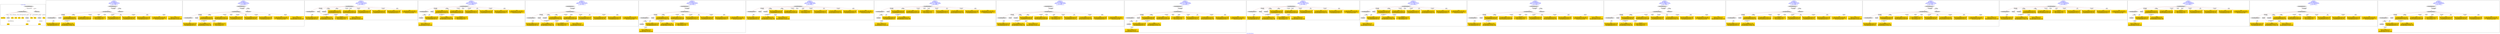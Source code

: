 digraph n0 {
fontcolor="blue"
remincross="true"
label="s10-s-18-artworks.json"
subgraph cluster_0 {
label="1-correct model"
n2[style="filled",color="white",fillcolor="lightgray",label="CulturalHeritageObject1"];
n3[shape="plaintext",style="filled",fillcolor="gold",label="dateCreated"];
n4[style="filled",color="white",fillcolor="lightgray",label="Person1"];
n5[shape="plaintext",style="filled",fillcolor="gold",label="values"];
n6[shape="plaintext",style="filled",fillcolor="gold",label="values"];
n7[shape="plaintext",style="filled",fillcolor="gold",label="values"];
n8[shape="plaintext",style="filled",fillcolor="gold",label="values"];
n9[style="filled",color="white",fillcolor="lightgray",label="Concept1"];
n10[shape="plaintext",style="filled",fillcolor="gold",label="values"];
n11[shape="plaintext",style="filled",fillcolor="gold",label="values"];
n12[style="filled",color="white",fillcolor="lightgray",label="Concept2"];
n13[shape="plaintext",style="filled",fillcolor="gold",label="values"];
n14[style="filled",color="white",fillcolor="lightgray",label="EuropeanaAggregation1"];
n15[style="filled",color="white",fillcolor="lightgray",label="WebResource1"];
n16[shape="plaintext",style="filled",fillcolor="gold",label="values"];
n17[shape="plaintext",style="filled",fillcolor="gold",label="values"];
n18[shape="plaintext",style="filled",fillcolor="gold",label="values"];
}
subgraph cluster_1 {
label="candidate 0\nlink coherence:1.0\nnode coherence:1.0\nconfidence:0.43595626022058775\nmapping score:0.578652086740196\ncost:13.99962\n-precision:0.71-recall:0.62"
n20[style="filled",color="white",fillcolor="lightgray",label="CulturalHeritageObject1"];
n21[style="filled",color="white",fillcolor="lightgray",label="CulturalHeritageObject2"];
n22[style="filled",color="white",fillcolor="lightgray",label="Person1"];
n23[style="filled",color="white",fillcolor="lightgray",label="EuropeanaAggregation1"];
n24[style="filled",color="white",fillcolor="lightgray",label="WebResource1"];
n25[shape="plaintext",style="filled",fillcolor="gold",label="values\n[CulturalHeritageObject,title,0.304]\n[CulturalHeritageObject,description,0.26]\n[Person,biographicalInformation,0.252]\n[CulturalHeritageObject,provenance,0.183]"];
n26[shape="plaintext",style="filled",fillcolor="gold",label="values\n[Person,nameOfThePerson,0.559]\n[Person,biographicalInformation,0.373]\n[CulturalHeritageObject,description,0.035]\n[CulturalHeritageObject,provenance,0.033]"];
n27[shape="plaintext",style="filled",fillcolor="gold",label="values\n[CulturalHeritageObject,medium,0.77]\n[CulturalHeritageObject,description,0.091]\n[CulturalHeritageObject,provenance,0.085]\n[Person,biographicalInformation,0.054]"];
n28[shape="plaintext",style="filled",fillcolor="gold",label="dateCreated\n[CulturalHeritageObject,created,0.358]\n[Person,dateOfDeath,0.354]\n[CulturalHeritageObject,provenance,0.157]\n[Person,dateOfBirth,0.131]"];
n29[shape="plaintext",style="filled",fillcolor="gold",label="values\n[CulturalHeritageObject,description,0.353]\n[CulturalHeritageObject,medium,0.27]\n[Person,biographicalInformation,0.232]\n[CulturalHeritageObject,title,0.144]"];
n30[shape="plaintext",style="filled",fillcolor="gold",label="values\n[CulturalHeritageObject,description,0.402]\n[Person,biographicalInformation,0.272]\n[CulturalHeritageObject,title,0.227]\n[CulturalHeritageObject,provenance,0.099]"];
n31[shape="plaintext",style="filled",fillcolor="gold",label="values\n[CulturalHeritageObject,description,0.334]\n[Person,biographicalInformation,0.328]\n[CulturalHeritageObject,title,0.258]\n[CulturalHeritageObject,provenance,0.081]"];
n32[shape="plaintext",style="filled",fillcolor="gold",label="values\n[WebResource,classLink,0.547]\n[Document,classLink,0.423]\n[CulturalHeritageObject,provenance,0.016]\n[CulturalHeritageObject,description,0.014]"];
n33[shape="plaintext",style="filled",fillcolor="gold",label="values\n[CulturalHeritageObject,provenance,0.544]\n[Person,biographicalInformation,0.219]\n[CulturalHeritageObject,description,0.126]\n[CulturalHeritageObject,title,0.11]"];
n34[shape="plaintext",style="filled",fillcolor="gold",label="values\n[CulturalHeritageObject,extent,0.594]\n[CulturalHeritageObject,accessionNumber,0.161]\n[CulturalHeritageObject,provenance,0.15]\n[Document,classLink,0.096]"];
}
subgraph cluster_2 {
label="candidate 1\nlink coherence:1.0\nnode coherence:1.0\nconfidence:0.4355284576246537\nmapping score:0.5785094858748846\ncost:13.99962\n-precision:0.64-recall:0.56"
n36[style="filled",color="white",fillcolor="lightgray",label="CulturalHeritageObject1"];
n37[style="filled",color="white",fillcolor="lightgray",label="CulturalHeritageObject2"];
n38[style="filled",color="white",fillcolor="lightgray",label="Person1"];
n39[style="filled",color="white",fillcolor="lightgray",label="EuropeanaAggregation1"];
n40[style="filled",color="white",fillcolor="lightgray",label="WebResource1"];
n41[shape="plaintext",style="filled",fillcolor="gold",label="values\n[CulturalHeritageObject,title,0.304]\n[CulturalHeritageObject,description,0.26]\n[Person,biographicalInformation,0.252]\n[CulturalHeritageObject,provenance,0.183]"];
n42[shape="plaintext",style="filled",fillcolor="gold",label="values\n[Person,nameOfThePerson,0.559]\n[Person,biographicalInformation,0.373]\n[CulturalHeritageObject,description,0.035]\n[CulturalHeritageObject,provenance,0.033]"];
n43[shape="plaintext",style="filled",fillcolor="gold",label="values\n[CulturalHeritageObject,medium,0.77]\n[CulturalHeritageObject,description,0.091]\n[CulturalHeritageObject,provenance,0.085]\n[Person,biographicalInformation,0.054]"];
n44[shape="plaintext",style="filled",fillcolor="gold",label="values\n[CulturalHeritageObject,description,0.353]\n[CulturalHeritageObject,medium,0.27]\n[Person,biographicalInformation,0.232]\n[CulturalHeritageObject,title,0.144]"];
n45[shape="plaintext",style="filled",fillcolor="gold",label="dateCreated\n[CulturalHeritageObject,created,0.358]\n[Person,dateOfDeath,0.354]\n[CulturalHeritageObject,provenance,0.157]\n[Person,dateOfBirth,0.131]"];
n46[shape="plaintext",style="filled",fillcolor="gold",label="values\n[CulturalHeritageObject,description,0.402]\n[Person,biographicalInformation,0.272]\n[CulturalHeritageObject,title,0.227]\n[CulturalHeritageObject,provenance,0.099]"];
n47[shape="plaintext",style="filled",fillcolor="gold",label="values\n[CulturalHeritageObject,description,0.334]\n[Person,biographicalInformation,0.328]\n[CulturalHeritageObject,title,0.258]\n[CulturalHeritageObject,provenance,0.081]"];
n48[shape="plaintext",style="filled",fillcolor="gold",label="values\n[WebResource,classLink,0.547]\n[Document,classLink,0.423]\n[CulturalHeritageObject,provenance,0.016]\n[CulturalHeritageObject,description,0.014]"];
n49[shape="plaintext",style="filled",fillcolor="gold",label="values\n[CulturalHeritageObject,provenance,0.544]\n[Person,biographicalInformation,0.219]\n[CulturalHeritageObject,description,0.126]\n[CulturalHeritageObject,title,0.11]"];
n50[shape="plaintext",style="filled",fillcolor="gold",label="values\n[CulturalHeritageObject,extent,0.594]\n[CulturalHeritageObject,accessionNumber,0.161]\n[CulturalHeritageObject,provenance,0.15]\n[Document,classLink,0.096]"];
}
subgraph cluster_3 {
label="candidate 10\nlink coherence:1.0\nnode coherence:1.0\nconfidence:0.42314911725343335\nmapping score:0.5743830390844779\ncost:12.99981\n-precision:0.46-recall:0.38"
n52[style="filled",color="white",fillcolor="lightgray",label="CulturalHeritageObject1"];
n53[style="filled",color="white",fillcolor="lightgray",label="CulturalHeritageObject2"];
n54[style="filled",color="white",fillcolor="lightgray",label="Person1"];
n55[style="filled",color="white",fillcolor="lightgray",label="Document1"];
n56[shape="plaintext",style="filled",fillcolor="gold",label="values\n[CulturalHeritageObject,title,0.304]\n[CulturalHeritageObject,description,0.26]\n[Person,biographicalInformation,0.252]\n[CulturalHeritageObject,provenance,0.183]"];
n57[shape="plaintext",style="filled",fillcolor="gold",label="values\n[Person,nameOfThePerson,0.559]\n[Person,biographicalInformation,0.373]\n[CulturalHeritageObject,description,0.035]\n[CulturalHeritageObject,provenance,0.033]"];
n58[shape="plaintext",style="filled",fillcolor="gold",label="values\n[CulturalHeritageObject,medium,0.77]\n[CulturalHeritageObject,description,0.091]\n[CulturalHeritageObject,provenance,0.085]\n[Person,biographicalInformation,0.054]"];
n59[shape="plaintext",style="filled",fillcolor="gold",label="values\n[WebResource,classLink,0.547]\n[Document,classLink,0.423]\n[CulturalHeritageObject,provenance,0.016]\n[CulturalHeritageObject,description,0.014]"];
n60[shape="plaintext",style="filled",fillcolor="gold",label="values\n[CulturalHeritageObject,description,0.353]\n[CulturalHeritageObject,medium,0.27]\n[Person,biographicalInformation,0.232]\n[CulturalHeritageObject,title,0.144]"];
n61[shape="plaintext",style="filled",fillcolor="gold",label="dateCreated\n[CulturalHeritageObject,created,0.358]\n[Person,dateOfDeath,0.354]\n[CulturalHeritageObject,provenance,0.157]\n[Person,dateOfBirth,0.131]"];
n62[shape="plaintext",style="filled",fillcolor="gold",label="values\n[CulturalHeritageObject,description,0.402]\n[Person,biographicalInformation,0.272]\n[CulturalHeritageObject,title,0.227]\n[CulturalHeritageObject,provenance,0.099]"];
n63[shape="plaintext",style="filled",fillcolor="gold",label="values\n[CulturalHeritageObject,description,0.334]\n[Person,biographicalInformation,0.328]\n[CulturalHeritageObject,title,0.258]\n[CulturalHeritageObject,provenance,0.081]"];
n64[shape="plaintext",style="filled",fillcolor="gold",label="values\n[CulturalHeritageObject,provenance,0.544]\n[Person,biographicalInformation,0.219]\n[CulturalHeritageObject,description,0.126]\n[CulturalHeritageObject,title,0.11]"];
n65[shape="plaintext",style="filled",fillcolor="gold",label="values\n[CulturalHeritageObject,extent,0.594]\n[CulturalHeritageObject,accessionNumber,0.161]\n[CulturalHeritageObject,provenance,0.15]\n[Document,classLink,0.096]"];
}
subgraph cluster_4 {
label="candidate 11\nlink coherence:1.0\nnode coherence:1.0\nconfidence:0.42314911725343335\nmapping score:0.5743830390844779\ncost:12.99983\n-precision:0.46-recall:0.38"
n67[style="filled",color="white",fillcolor="lightgray",label="CulturalHeritageObject1"];
n68[style="filled",color="white",fillcolor="lightgray",label="CulturalHeritageObject2"];
n69[style="filled",color="white",fillcolor="lightgray",label="Person1"];
n70[style="filled",color="white",fillcolor="lightgray",label="Document2"];
n71[shape="plaintext",style="filled",fillcolor="gold",label="values\n[CulturalHeritageObject,title,0.304]\n[CulturalHeritageObject,description,0.26]\n[Person,biographicalInformation,0.252]\n[CulturalHeritageObject,provenance,0.183]"];
n72[shape="plaintext",style="filled",fillcolor="gold",label="values\n[Person,nameOfThePerson,0.559]\n[Person,biographicalInformation,0.373]\n[CulturalHeritageObject,description,0.035]\n[CulturalHeritageObject,provenance,0.033]"];
n73[shape="plaintext",style="filled",fillcolor="gold",label="values\n[CulturalHeritageObject,medium,0.77]\n[CulturalHeritageObject,description,0.091]\n[CulturalHeritageObject,provenance,0.085]\n[Person,biographicalInformation,0.054]"];
n74[shape="plaintext",style="filled",fillcolor="gold",label="values\n[WebResource,classLink,0.547]\n[Document,classLink,0.423]\n[CulturalHeritageObject,provenance,0.016]\n[CulturalHeritageObject,description,0.014]"];
n75[shape="plaintext",style="filled",fillcolor="gold",label="values\n[CulturalHeritageObject,description,0.353]\n[CulturalHeritageObject,medium,0.27]\n[Person,biographicalInformation,0.232]\n[CulturalHeritageObject,title,0.144]"];
n76[shape="plaintext",style="filled",fillcolor="gold",label="dateCreated\n[CulturalHeritageObject,created,0.358]\n[Person,dateOfDeath,0.354]\n[CulturalHeritageObject,provenance,0.157]\n[Person,dateOfBirth,0.131]"];
n77[shape="plaintext",style="filled",fillcolor="gold",label="values\n[CulturalHeritageObject,description,0.402]\n[Person,biographicalInformation,0.272]\n[CulturalHeritageObject,title,0.227]\n[CulturalHeritageObject,provenance,0.099]"];
n78[shape="plaintext",style="filled",fillcolor="gold",label="values\n[CulturalHeritageObject,description,0.334]\n[Person,biographicalInformation,0.328]\n[CulturalHeritageObject,title,0.258]\n[CulturalHeritageObject,provenance,0.081]"];
n79[shape="plaintext",style="filled",fillcolor="gold",label="values\n[CulturalHeritageObject,provenance,0.544]\n[Person,biographicalInformation,0.219]\n[CulturalHeritageObject,description,0.126]\n[CulturalHeritageObject,title,0.11]"];
n80[shape="plaintext",style="filled",fillcolor="gold",label="values\n[CulturalHeritageObject,extent,0.594]\n[CulturalHeritageObject,accessionNumber,0.161]\n[CulturalHeritageObject,provenance,0.15]\n[Document,classLink,0.096]"];
}
subgraph cluster_5 {
label="candidate 12\nlink coherence:1.0\nnode coherence:1.0\nconfidence:0.42314911725343335\nmapping score:0.5743830390844779\ncost:13.9997\n-precision:0.5-recall:0.44"
n82[style="filled",color="white",fillcolor="lightgray",label="CulturalHeritageObject1"];
n83[style="filled",color="white",fillcolor="lightgray",label="CulturalHeritageObject2"];
n84[style="filled",color="white",fillcolor="lightgray",label="Person1"];
n85[style="filled",color="white",fillcolor="lightgray",label="Document1"];
n86[style="filled",color="white",fillcolor="lightgray",label="EuropeanaAggregation1"];
n87[shape="plaintext",style="filled",fillcolor="gold",label="values\n[CulturalHeritageObject,title,0.304]\n[CulturalHeritageObject,description,0.26]\n[Person,biographicalInformation,0.252]\n[CulturalHeritageObject,provenance,0.183]"];
n88[shape="plaintext",style="filled",fillcolor="gold",label="values\n[Person,nameOfThePerson,0.559]\n[Person,biographicalInformation,0.373]\n[CulturalHeritageObject,description,0.035]\n[CulturalHeritageObject,provenance,0.033]"];
n89[shape="plaintext",style="filled",fillcolor="gold",label="values\n[CulturalHeritageObject,medium,0.77]\n[CulturalHeritageObject,description,0.091]\n[CulturalHeritageObject,provenance,0.085]\n[Person,biographicalInformation,0.054]"];
n90[shape="plaintext",style="filled",fillcolor="gold",label="values\n[WebResource,classLink,0.547]\n[Document,classLink,0.423]\n[CulturalHeritageObject,provenance,0.016]\n[CulturalHeritageObject,description,0.014]"];
n91[shape="plaintext",style="filled",fillcolor="gold",label="values\n[CulturalHeritageObject,description,0.353]\n[CulturalHeritageObject,medium,0.27]\n[Person,biographicalInformation,0.232]\n[CulturalHeritageObject,title,0.144]"];
n92[shape="plaintext",style="filled",fillcolor="gold",label="dateCreated\n[CulturalHeritageObject,created,0.358]\n[Person,dateOfDeath,0.354]\n[CulturalHeritageObject,provenance,0.157]\n[Person,dateOfBirth,0.131]"];
n93[shape="plaintext",style="filled",fillcolor="gold",label="values\n[CulturalHeritageObject,description,0.402]\n[Person,biographicalInformation,0.272]\n[CulturalHeritageObject,title,0.227]\n[CulturalHeritageObject,provenance,0.099]"];
n94[shape="plaintext",style="filled",fillcolor="gold",label="values\n[CulturalHeritageObject,description,0.334]\n[Person,biographicalInformation,0.328]\n[CulturalHeritageObject,title,0.258]\n[CulturalHeritageObject,provenance,0.081]"];
n95[shape="plaintext",style="filled",fillcolor="gold",label="values\n[CulturalHeritageObject,provenance,0.544]\n[Person,biographicalInformation,0.219]\n[CulturalHeritageObject,description,0.126]\n[CulturalHeritageObject,title,0.11]"];
n96[shape="plaintext",style="filled",fillcolor="gold",label="values\n[CulturalHeritageObject,extent,0.594]\n[CulturalHeritageObject,accessionNumber,0.161]\n[CulturalHeritageObject,provenance,0.15]\n[Document,classLink,0.096]"];
}
subgraph cluster_6 {
label="candidate 13\nlink coherence:1.0\nnode coherence:1.0\nconfidence:0.42314911725343335\nmapping score:0.5743830390844779\ncost:13.99972\n-precision:0.5-recall:0.44"
n98[style="filled",color="white",fillcolor="lightgray",label="CulturalHeritageObject1"];
n99[style="filled",color="white",fillcolor="lightgray",label="CulturalHeritageObject2"];
n100[style="filled",color="white",fillcolor="lightgray",label="Person1"];
n101[style="filled",color="white",fillcolor="lightgray",label="Document2"];
n102[style="filled",color="white",fillcolor="lightgray",label="EuropeanaAggregation1"];
n103[shape="plaintext",style="filled",fillcolor="gold",label="values\n[CulturalHeritageObject,title,0.304]\n[CulturalHeritageObject,description,0.26]\n[Person,biographicalInformation,0.252]\n[CulturalHeritageObject,provenance,0.183]"];
n104[shape="plaintext",style="filled",fillcolor="gold",label="values\n[Person,nameOfThePerson,0.559]\n[Person,biographicalInformation,0.373]\n[CulturalHeritageObject,description,0.035]\n[CulturalHeritageObject,provenance,0.033]"];
n105[shape="plaintext",style="filled",fillcolor="gold",label="values\n[CulturalHeritageObject,medium,0.77]\n[CulturalHeritageObject,description,0.091]\n[CulturalHeritageObject,provenance,0.085]\n[Person,biographicalInformation,0.054]"];
n106[shape="plaintext",style="filled",fillcolor="gold",label="values\n[WebResource,classLink,0.547]\n[Document,classLink,0.423]\n[CulturalHeritageObject,provenance,0.016]\n[CulturalHeritageObject,description,0.014]"];
n107[shape="plaintext",style="filled",fillcolor="gold",label="values\n[CulturalHeritageObject,description,0.353]\n[CulturalHeritageObject,medium,0.27]\n[Person,biographicalInformation,0.232]\n[CulturalHeritageObject,title,0.144]"];
n108[shape="plaintext",style="filled",fillcolor="gold",label="dateCreated\n[CulturalHeritageObject,created,0.358]\n[Person,dateOfDeath,0.354]\n[CulturalHeritageObject,provenance,0.157]\n[Person,dateOfBirth,0.131]"];
n109[shape="plaintext",style="filled",fillcolor="gold",label="values\n[CulturalHeritageObject,description,0.402]\n[Person,biographicalInformation,0.272]\n[CulturalHeritageObject,title,0.227]\n[CulturalHeritageObject,provenance,0.099]"];
n110[shape="plaintext",style="filled",fillcolor="gold",label="values\n[CulturalHeritageObject,description,0.334]\n[Person,biographicalInformation,0.328]\n[CulturalHeritageObject,title,0.258]\n[CulturalHeritageObject,provenance,0.081]"];
n111[shape="plaintext",style="filled",fillcolor="gold",label="values\n[CulturalHeritageObject,provenance,0.544]\n[Person,biographicalInformation,0.219]\n[CulturalHeritageObject,description,0.126]\n[CulturalHeritageObject,title,0.11]"];
n112[shape="plaintext",style="filled",fillcolor="gold",label="values\n[CulturalHeritageObject,extent,0.594]\n[CulturalHeritageObject,accessionNumber,0.161]\n[CulturalHeritageObject,provenance,0.15]\n[Document,classLink,0.096]"];
}
subgraph cluster_7 {
label="candidate 14\nlink coherence:1.0\nnode coherence:1.0\nconfidence:0.4179946201983588\nmapping score:0.5726648733994529\ncost:12.99981\n-precision:0.62-recall:0.5"
n114[style="filled",color="white",fillcolor="lightgray",label="CulturalHeritageObject1"];
n115[style="filled",color="white",fillcolor="lightgray",label="CulturalHeritageObject2"];
n116[style="filled",color="white",fillcolor="lightgray",label="Person1"];
n117[style="filled",color="white",fillcolor="lightgray",label="Document1"];
n118[shape="plaintext",style="filled",fillcolor="gold",label="values\n[Person,nameOfThePerson,0.559]\n[Person,biographicalInformation,0.373]\n[CulturalHeritageObject,description,0.035]\n[CulturalHeritageObject,provenance,0.033]"];
n119[shape="plaintext",style="filled",fillcolor="gold",label="values\n[CulturalHeritageObject,description,0.334]\n[Person,biographicalInformation,0.328]\n[CulturalHeritageObject,title,0.258]\n[CulturalHeritageObject,provenance,0.081]"];
n120[shape="plaintext",style="filled",fillcolor="gold",label="values\n[CulturalHeritageObject,medium,0.77]\n[CulturalHeritageObject,description,0.091]\n[CulturalHeritageObject,provenance,0.085]\n[Person,biographicalInformation,0.054]"];
n121[shape="plaintext",style="filled",fillcolor="gold",label="values\n[WebResource,classLink,0.547]\n[Document,classLink,0.423]\n[CulturalHeritageObject,provenance,0.016]\n[CulturalHeritageObject,description,0.014]"];
n122[shape="plaintext",style="filled",fillcolor="gold",label="dateCreated\n[CulturalHeritageObject,created,0.358]\n[Person,dateOfDeath,0.354]\n[CulturalHeritageObject,provenance,0.157]\n[Person,dateOfBirth,0.131]"];
n123[shape="plaintext",style="filled",fillcolor="gold",label="values\n[CulturalHeritageObject,description,0.353]\n[CulturalHeritageObject,medium,0.27]\n[Person,biographicalInformation,0.232]\n[CulturalHeritageObject,title,0.144]"];
n124[shape="plaintext",style="filled",fillcolor="gold",label="values\n[CulturalHeritageObject,description,0.402]\n[Person,biographicalInformation,0.272]\n[CulturalHeritageObject,title,0.227]\n[CulturalHeritageObject,provenance,0.099]"];
n125[shape="plaintext",style="filled",fillcolor="gold",label="values\n[CulturalHeritageObject,title,0.304]\n[CulturalHeritageObject,description,0.26]\n[Person,biographicalInformation,0.252]\n[CulturalHeritageObject,provenance,0.183]"];
n126[shape="plaintext",style="filled",fillcolor="gold",label="values\n[CulturalHeritageObject,provenance,0.544]\n[Person,biographicalInformation,0.219]\n[CulturalHeritageObject,description,0.126]\n[CulturalHeritageObject,title,0.11]"];
n127[shape="plaintext",style="filled",fillcolor="gold",label="values\n[CulturalHeritageObject,extent,0.594]\n[CulturalHeritageObject,accessionNumber,0.161]\n[CulturalHeritageObject,provenance,0.15]\n[Document,classLink,0.096]"];
}
subgraph cluster_8 {
label="candidate 15\nlink coherence:1.0\nnode coherence:1.0\nconfidence:0.4179946201983588\nmapping score:0.5726648733994529\ncost:12.99983\n-precision:0.62-recall:0.5"
n129[style="filled",color="white",fillcolor="lightgray",label="CulturalHeritageObject1"];
n130[style="filled",color="white",fillcolor="lightgray",label="CulturalHeritageObject2"];
n131[style="filled",color="white",fillcolor="lightgray",label="Person1"];
n132[style="filled",color="white",fillcolor="lightgray",label="Document2"];
n133[shape="plaintext",style="filled",fillcolor="gold",label="values\n[Person,nameOfThePerson,0.559]\n[Person,biographicalInformation,0.373]\n[CulturalHeritageObject,description,0.035]\n[CulturalHeritageObject,provenance,0.033]"];
n134[shape="plaintext",style="filled",fillcolor="gold",label="values\n[CulturalHeritageObject,description,0.334]\n[Person,biographicalInformation,0.328]\n[CulturalHeritageObject,title,0.258]\n[CulturalHeritageObject,provenance,0.081]"];
n135[shape="plaintext",style="filled",fillcolor="gold",label="values\n[CulturalHeritageObject,medium,0.77]\n[CulturalHeritageObject,description,0.091]\n[CulturalHeritageObject,provenance,0.085]\n[Person,biographicalInformation,0.054]"];
n136[shape="plaintext",style="filled",fillcolor="gold",label="values\n[WebResource,classLink,0.547]\n[Document,classLink,0.423]\n[CulturalHeritageObject,provenance,0.016]\n[CulturalHeritageObject,description,0.014]"];
n137[shape="plaintext",style="filled",fillcolor="gold",label="dateCreated\n[CulturalHeritageObject,created,0.358]\n[Person,dateOfDeath,0.354]\n[CulturalHeritageObject,provenance,0.157]\n[Person,dateOfBirth,0.131]"];
n138[shape="plaintext",style="filled",fillcolor="gold",label="values\n[CulturalHeritageObject,description,0.353]\n[CulturalHeritageObject,medium,0.27]\n[Person,biographicalInformation,0.232]\n[CulturalHeritageObject,title,0.144]"];
n139[shape="plaintext",style="filled",fillcolor="gold",label="values\n[CulturalHeritageObject,description,0.402]\n[Person,biographicalInformation,0.272]\n[CulturalHeritageObject,title,0.227]\n[CulturalHeritageObject,provenance,0.099]"];
n140[shape="plaintext",style="filled",fillcolor="gold",label="values\n[CulturalHeritageObject,title,0.304]\n[CulturalHeritageObject,description,0.26]\n[Person,biographicalInformation,0.252]\n[CulturalHeritageObject,provenance,0.183]"];
n141[shape="plaintext",style="filled",fillcolor="gold",label="values\n[CulturalHeritageObject,provenance,0.544]\n[Person,biographicalInformation,0.219]\n[CulturalHeritageObject,description,0.126]\n[CulturalHeritageObject,title,0.11]"];
n142[shape="plaintext",style="filled",fillcolor="gold",label="values\n[CulturalHeritageObject,extent,0.594]\n[CulturalHeritageObject,accessionNumber,0.161]\n[CulturalHeritageObject,provenance,0.15]\n[Document,classLink,0.096]"];
}
subgraph cluster_9 {
label="candidate 16\nlink coherence:1.0\nnode coherence:1.0\nconfidence:0.4179946201983588\nmapping score:0.5726648733994529\ncost:13.9997\n-precision:0.64-recall:0.56"
n144[style="filled",color="white",fillcolor="lightgray",label="CulturalHeritageObject1"];
n145[style="filled",color="white",fillcolor="lightgray",label="CulturalHeritageObject2"];
n146[style="filled",color="white",fillcolor="lightgray",label="Person1"];
n147[style="filled",color="white",fillcolor="lightgray",label="Document1"];
n148[style="filled",color="white",fillcolor="lightgray",label="EuropeanaAggregation1"];
n149[shape="plaintext",style="filled",fillcolor="gold",label="values\n[Person,nameOfThePerson,0.559]\n[Person,biographicalInformation,0.373]\n[CulturalHeritageObject,description,0.035]\n[CulturalHeritageObject,provenance,0.033]"];
n150[shape="plaintext",style="filled",fillcolor="gold",label="values\n[CulturalHeritageObject,description,0.334]\n[Person,biographicalInformation,0.328]\n[CulturalHeritageObject,title,0.258]\n[CulturalHeritageObject,provenance,0.081]"];
n151[shape="plaintext",style="filled",fillcolor="gold",label="values\n[CulturalHeritageObject,medium,0.77]\n[CulturalHeritageObject,description,0.091]\n[CulturalHeritageObject,provenance,0.085]\n[Person,biographicalInformation,0.054]"];
n152[shape="plaintext",style="filled",fillcolor="gold",label="values\n[WebResource,classLink,0.547]\n[Document,classLink,0.423]\n[CulturalHeritageObject,provenance,0.016]\n[CulturalHeritageObject,description,0.014]"];
n153[shape="plaintext",style="filled",fillcolor="gold",label="dateCreated\n[CulturalHeritageObject,created,0.358]\n[Person,dateOfDeath,0.354]\n[CulturalHeritageObject,provenance,0.157]\n[Person,dateOfBirth,0.131]"];
n154[shape="plaintext",style="filled",fillcolor="gold",label="values\n[CulturalHeritageObject,description,0.353]\n[CulturalHeritageObject,medium,0.27]\n[Person,biographicalInformation,0.232]\n[CulturalHeritageObject,title,0.144]"];
n155[shape="plaintext",style="filled",fillcolor="gold",label="values\n[CulturalHeritageObject,description,0.402]\n[Person,biographicalInformation,0.272]\n[CulturalHeritageObject,title,0.227]\n[CulturalHeritageObject,provenance,0.099]"];
n156[shape="plaintext",style="filled",fillcolor="gold",label="values\n[CulturalHeritageObject,title,0.304]\n[CulturalHeritageObject,description,0.26]\n[Person,biographicalInformation,0.252]\n[CulturalHeritageObject,provenance,0.183]"];
n157[shape="plaintext",style="filled",fillcolor="gold",label="values\n[CulturalHeritageObject,provenance,0.544]\n[Person,biographicalInformation,0.219]\n[CulturalHeritageObject,description,0.126]\n[CulturalHeritageObject,title,0.11]"];
n158[shape="plaintext",style="filled",fillcolor="gold",label="values\n[CulturalHeritageObject,extent,0.594]\n[CulturalHeritageObject,accessionNumber,0.161]\n[CulturalHeritageObject,provenance,0.15]\n[Document,classLink,0.096]"];
}
subgraph cluster_10 {
label="candidate 17\nlink coherence:1.0\nnode coherence:1.0\nconfidence:0.4179946201983588\nmapping score:0.5726648733994529\ncost:13.99972\n-precision:0.64-recall:0.56"
n160[style="filled",color="white",fillcolor="lightgray",label="CulturalHeritageObject1"];
n161[style="filled",color="white",fillcolor="lightgray",label="CulturalHeritageObject2"];
n162[style="filled",color="white",fillcolor="lightgray",label="Person1"];
n163[style="filled",color="white",fillcolor="lightgray",label="Document2"];
n164[style="filled",color="white",fillcolor="lightgray",label="EuropeanaAggregation1"];
n165[shape="plaintext",style="filled",fillcolor="gold",label="values\n[Person,nameOfThePerson,0.559]\n[Person,biographicalInformation,0.373]\n[CulturalHeritageObject,description,0.035]\n[CulturalHeritageObject,provenance,0.033]"];
n166[shape="plaintext",style="filled",fillcolor="gold",label="values\n[CulturalHeritageObject,description,0.334]\n[Person,biographicalInformation,0.328]\n[CulturalHeritageObject,title,0.258]\n[CulturalHeritageObject,provenance,0.081]"];
n167[shape="plaintext",style="filled",fillcolor="gold",label="values\n[CulturalHeritageObject,medium,0.77]\n[CulturalHeritageObject,description,0.091]\n[CulturalHeritageObject,provenance,0.085]\n[Person,biographicalInformation,0.054]"];
n168[shape="plaintext",style="filled",fillcolor="gold",label="values\n[WebResource,classLink,0.547]\n[Document,classLink,0.423]\n[CulturalHeritageObject,provenance,0.016]\n[CulturalHeritageObject,description,0.014]"];
n169[shape="plaintext",style="filled",fillcolor="gold",label="dateCreated\n[CulturalHeritageObject,created,0.358]\n[Person,dateOfDeath,0.354]\n[CulturalHeritageObject,provenance,0.157]\n[Person,dateOfBirth,0.131]"];
n170[shape="plaintext",style="filled",fillcolor="gold",label="values\n[CulturalHeritageObject,description,0.353]\n[CulturalHeritageObject,medium,0.27]\n[Person,biographicalInformation,0.232]\n[CulturalHeritageObject,title,0.144]"];
n171[shape="plaintext",style="filled",fillcolor="gold",label="values\n[CulturalHeritageObject,description,0.402]\n[Person,biographicalInformation,0.272]\n[CulturalHeritageObject,title,0.227]\n[CulturalHeritageObject,provenance,0.099]"];
n172[shape="plaintext",style="filled",fillcolor="gold",label="values\n[CulturalHeritageObject,title,0.304]\n[CulturalHeritageObject,description,0.26]\n[Person,biographicalInformation,0.252]\n[CulturalHeritageObject,provenance,0.183]"];
n173[shape="plaintext",style="filled",fillcolor="gold",label="values\n[CulturalHeritageObject,provenance,0.544]\n[Person,biographicalInformation,0.219]\n[CulturalHeritageObject,description,0.126]\n[CulturalHeritageObject,title,0.11]"];
n174[shape="plaintext",style="filled",fillcolor="gold",label="values\n[CulturalHeritageObject,extent,0.594]\n[CulturalHeritageObject,accessionNumber,0.161]\n[CulturalHeritageObject,provenance,0.15]\n[Document,classLink,0.096]"];
}
subgraph cluster_11 {
label="candidate 18\nlink coherence:1.0\nnode coherence:1.0\nconfidence:0.41756681760242476\nmapping score:0.5725222725341416\ncost:12.99981\n-precision:0.54-recall:0.44"
n176[style="filled",color="white",fillcolor="lightgray",label="CulturalHeritageObject1"];
n177[style="filled",color="white",fillcolor="lightgray",label="CulturalHeritageObject2"];
n178[style="filled",color="white",fillcolor="lightgray",label="Person1"];
n179[style="filled",color="white",fillcolor="lightgray",label="Document1"];
n180[shape="plaintext",style="filled",fillcolor="gold",label="values\n[Person,nameOfThePerson,0.559]\n[Person,biographicalInformation,0.373]\n[CulturalHeritageObject,description,0.035]\n[CulturalHeritageObject,provenance,0.033]"];
n181[shape="plaintext",style="filled",fillcolor="gold",label="values\n[CulturalHeritageObject,description,0.334]\n[Person,biographicalInformation,0.328]\n[CulturalHeritageObject,title,0.258]\n[CulturalHeritageObject,provenance,0.081]"];
n182[shape="plaintext",style="filled",fillcolor="gold",label="values\n[CulturalHeritageObject,medium,0.77]\n[CulturalHeritageObject,description,0.091]\n[CulturalHeritageObject,provenance,0.085]\n[Person,biographicalInformation,0.054]"];
n183[shape="plaintext",style="filled",fillcolor="gold",label="values\n[WebResource,classLink,0.547]\n[Document,classLink,0.423]\n[CulturalHeritageObject,provenance,0.016]\n[CulturalHeritageObject,description,0.014]"];
n184[shape="plaintext",style="filled",fillcolor="gold",label="values\n[CulturalHeritageObject,description,0.353]\n[CulturalHeritageObject,medium,0.27]\n[Person,biographicalInformation,0.232]\n[CulturalHeritageObject,title,0.144]"];
n185[shape="plaintext",style="filled",fillcolor="gold",label="dateCreated\n[CulturalHeritageObject,created,0.358]\n[Person,dateOfDeath,0.354]\n[CulturalHeritageObject,provenance,0.157]\n[Person,dateOfBirth,0.131]"];
n186[shape="plaintext",style="filled",fillcolor="gold",label="values\n[CulturalHeritageObject,description,0.402]\n[Person,biographicalInformation,0.272]\n[CulturalHeritageObject,title,0.227]\n[CulturalHeritageObject,provenance,0.099]"];
n187[shape="plaintext",style="filled",fillcolor="gold",label="values\n[CulturalHeritageObject,title,0.304]\n[CulturalHeritageObject,description,0.26]\n[Person,biographicalInformation,0.252]\n[CulturalHeritageObject,provenance,0.183]"];
n188[shape="plaintext",style="filled",fillcolor="gold",label="values\n[CulturalHeritageObject,provenance,0.544]\n[Person,biographicalInformation,0.219]\n[CulturalHeritageObject,description,0.126]\n[CulturalHeritageObject,title,0.11]"];
n189[shape="plaintext",style="filled",fillcolor="gold",label="values\n[CulturalHeritageObject,extent,0.594]\n[CulturalHeritageObject,accessionNumber,0.161]\n[CulturalHeritageObject,provenance,0.15]\n[Document,classLink,0.096]"];
}
subgraph cluster_12 {
label="candidate 19\nlink coherence:1.0\nnode coherence:1.0\nconfidence:0.41756681760242476\nmapping score:0.5725222725341416\ncost:12.99983\n-precision:0.54-recall:0.44"
n191[style="filled",color="white",fillcolor="lightgray",label="CulturalHeritageObject1"];
n192[style="filled",color="white",fillcolor="lightgray",label="CulturalHeritageObject2"];
n193[style="filled",color="white",fillcolor="lightgray",label="Person1"];
n194[style="filled",color="white",fillcolor="lightgray",label="Document2"];
n195[shape="plaintext",style="filled",fillcolor="gold",label="values\n[Person,nameOfThePerson,0.559]\n[Person,biographicalInformation,0.373]\n[CulturalHeritageObject,description,0.035]\n[CulturalHeritageObject,provenance,0.033]"];
n196[shape="plaintext",style="filled",fillcolor="gold",label="values\n[CulturalHeritageObject,description,0.334]\n[Person,biographicalInformation,0.328]\n[CulturalHeritageObject,title,0.258]\n[CulturalHeritageObject,provenance,0.081]"];
n197[shape="plaintext",style="filled",fillcolor="gold",label="values\n[CulturalHeritageObject,medium,0.77]\n[CulturalHeritageObject,description,0.091]\n[CulturalHeritageObject,provenance,0.085]\n[Person,biographicalInformation,0.054]"];
n198[shape="plaintext",style="filled",fillcolor="gold",label="values\n[WebResource,classLink,0.547]\n[Document,classLink,0.423]\n[CulturalHeritageObject,provenance,0.016]\n[CulturalHeritageObject,description,0.014]"];
n199[shape="plaintext",style="filled",fillcolor="gold",label="values\n[CulturalHeritageObject,description,0.353]\n[CulturalHeritageObject,medium,0.27]\n[Person,biographicalInformation,0.232]\n[CulturalHeritageObject,title,0.144]"];
n200[shape="plaintext",style="filled",fillcolor="gold",label="dateCreated\n[CulturalHeritageObject,created,0.358]\n[Person,dateOfDeath,0.354]\n[CulturalHeritageObject,provenance,0.157]\n[Person,dateOfBirth,0.131]"];
n201[shape="plaintext",style="filled",fillcolor="gold",label="values\n[CulturalHeritageObject,description,0.402]\n[Person,biographicalInformation,0.272]\n[CulturalHeritageObject,title,0.227]\n[CulturalHeritageObject,provenance,0.099]"];
n202[shape="plaintext",style="filled",fillcolor="gold",label="values\n[CulturalHeritageObject,title,0.304]\n[CulturalHeritageObject,description,0.26]\n[Person,biographicalInformation,0.252]\n[CulturalHeritageObject,provenance,0.183]"];
n203[shape="plaintext",style="filled",fillcolor="gold",label="values\n[CulturalHeritageObject,provenance,0.544]\n[Person,biographicalInformation,0.219]\n[CulturalHeritageObject,description,0.126]\n[CulturalHeritageObject,title,0.11]"];
n204[shape="plaintext",style="filled",fillcolor="gold",label="values\n[CulturalHeritageObject,extent,0.594]\n[CulturalHeritageObject,accessionNumber,0.161]\n[CulturalHeritageObject,provenance,0.15]\n[Document,classLink,0.096]"];
}
subgraph cluster_13 {
label="candidate 2\nlink coherence:1.0\nnode coherence:1.0\nconfidence:0.43037396056957916\nmapping score:0.5767913201898597\ncost:13.99962\n-precision:0.79-recall:0.69"
n206[style="filled",color="white",fillcolor="lightgray",label="CulturalHeritageObject1"];
n207[style="filled",color="white",fillcolor="lightgray",label="CulturalHeritageObject2"];
n208[style="filled",color="white",fillcolor="lightgray",label="Person1"];
n209[style="filled",color="white",fillcolor="lightgray",label="EuropeanaAggregation1"];
n210[style="filled",color="white",fillcolor="lightgray",label="WebResource1"];
n211[shape="plaintext",style="filled",fillcolor="gold",label="values\n[Person,nameOfThePerson,0.559]\n[Person,biographicalInformation,0.373]\n[CulturalHeritageObject,description,0.035]\n[CulturalHeritageObject,provenance,0.033]"];
n212[shape="plaintext",style="filled",fillcolor="gold",label="values\n[CulturalHeritageObject,description,0.334]\n[Person,biographicalInformation,0.328]\n[CulturalHeritageObject,title,0.258]\n[CulturalHeritageObject,provenance,0.081]"];
n213[shape="plaintext",style="filled",fillcolor="gold",label="values\n[CulturalHeritageObject,medium,0.77]\n[CulturalHeritageObject,description,0.091]\n[CulturalHeritageObject,provenance,0.085]\n[Person,biographicalInformation,0.054]"];
n214[shape="plaintext",style="filled",fillcolor="gold",label="dateCreated\n[CulturalHeritageObject,created,0.358]\n[Person,dateOfDeath,0.354]\n[CulturalHeritageObject,provenance,0.157]\n[Person,dateOfBirth,0.131]"];
n215[shape="plaintext",style="filled",fillcolor="gold",label="values\n[CulturalHeritageObject,description,0.353]\n[CulturalHeritageObject,medium,0.27]\n[Person,biographicalInformation,0.232]\n[CulturalHeritageObject,title,0.144]"];
n216[shape="plaintext",style="filled",fillcolor="gold",label="values\n[CulturalHeritageObject,description,0.402]\n[Person,biographicalInformation,0.272]\n[CulturalHeritageObject,title,0.227]\n[CulturalHeritageObject,provenance,0.099]"];
n217[shape="plaintext",style="filled",fillcolor="gold",label="values\n[CulturalHeritageObject,title,0.304]\n[CulturalHeritageObject,description,0.26]\n[Person,biographicalInformation,0.252]\n[CulturalHeritageObject,provenance,0.183]"];
n218[shape="plaintext",style="filled",fillcolor="gold",label="values\n[WebResource,classLink,0.547]\n[Document,classLink,0.423]\n[CulturalHeritageObject,provenance,0.016]\n[CulturalHeritageObject,description,0.014]"];
n219[shape="plaintext",style="filled",fillcolor="gold",label="values\n[CulturalHeritageObject,provenance,0.544]\n[Person,biographicalInformation,0.219]\n[CulturalHeritageObject,description,0.126]\n[CulturalHeritageObject,title,0.11]"];
n220[shape="plaintext",style="filled",fillcolor="gold",label="values\n[CulturalHeritageObject,extent,0.594]\n[CulturalHeritageObject,accessionNumber,0.161]\n[CulturalHeritageObject,provenance,0.15]\n[Document,classLink,0.096]"];
}
subgraph cluster_14 {
label="candidate 3\nlink coherence:1.0\nnode coherence:1.0\nconfidence:0.4299461579736451\nmapping score:0.5766487193245483\ncost:13.99962\n-precision:0.71-recall:0.62"
n222[style="filled",color="white",fillcolor="lightgray",label="CulturalHeritageObject1"];
n223[style="filled",color="white",fillcolor="lightgray",label="CulturalHeritageObject2"];
n224[style="filled",color="white",fillcolor="lightgray",label="Person1"];
n225[style="filled",color="white",fillcolor="lightgray",label="EuropeanaAggregation1"];
n226[style="filled",color="white",fillcolor="lightgray",label="WebResource1"];
n227[shape="plaintext",style="filled",fillcolor="gold",label="values\n[Person,nameOfThePerson,0.559]\n[Person,biographicalInformation,0.373]\n[CulturalHeritageObject,description,0.035]\n[CulturalHeritageObject,provenance,0.033]"];
n228[shape="plaintext",style="filled",fillcolor="gold",label="values\n[CulturalHeritageObject,description,0.334]\n[Person,biographicalInformation,0.328]\n[CulturalHeritageObject,title,0.258]\n[CulturalHeritageObject,provenance,0.081]"];
n229[shape="plaintext",style="filled",fillcolor="gold",label="values\n[CulturalHeritageObject,medium,0.77]\n[CulturalHeritageObject,description,0.091]\n[CulturalHeritageObject,provenance,0.085]\n[Person,biographicalInformation,0.054]"];
n230[shape="plaintext",style="filled",fillcolor="gold",label="values\n[CulturalHeritageObject,description,0.353]\n[CulturalHeritageObject,medium,0.27]\n[Person,biographicalInformation,0.232]\n[CulturalHeritageObject,title,0.144]"];
n231[shape="plaintext",style="filled",fillcolor="gold",label="dateCreated\n[CulturalHeritageObject,created,0.358]\n[Person,dateOfDeath,0.354]\n[CulturalHeritageObject,provenance,0.157]\n[Person,dateOfBirth,0.131]"];
n232[shape="plaintext",style="filled",fillcolor="gold",label="values\n[CulturalHeritageObject,description,0.402]\n[Person,biographicalInformation,0.272]\n[CulturalHeritageObject,title,0.227]\n[CulturalHeritageObject,provenance,0.099]"];
n233[shape="plaintext",style="filled",fillcolor="gold",label="values\n[CulturalHeritageObject,title,0.304]\n[CulturalHeritageObject,description,0.26]\n[Person,biographicalInformation,0.252]\n[CulturalHeritageObject,provenance,0.183]"];
n234[shape="plaintext",style="filled",fillcolor="gold",label="values\n[WebResource,classLink,0.547]\n[Document,classLink,0.423]\n[CulturalHeritageObject,provenance,0.016]\n[CulturalHeritageObject,description,0.014]"];
n235[shape="plaintext",style="filled",fillcolor="gold",label="values\n[CulturalHeritageObject,provenance,0.544]\n[Person,biographicalInformation,0.219]\n[CulturalHeritageObject,description,0.126]\n[CulturalHeritageObject,title,0.11]"];
n236[shape="plaintext",style="filled",fillcolor="gold",label="values\n[CulturalHeritageObject,extent,0.594]\n[CulturalHeritageObject,accessionNumber,0.161]\n[CulturalHeritageObject,provenance,0.15]\n[Document,classLink,0.096]"];
}
subgraph cluster_15 {
label="candidate 4\nlink coherence:1.0\nnode coherence:1.0\nconfidence:0.425986215707053\nmapping score:0.5753287385690177\ncost:13.99962\n-precision:0.64-recall:0.56"
n238[style="filled",color="white",fillcolor="lightgray",label="CulturalHeritageObject1"];
n239[style="filled",color="white",fillcolor="lightgray",label="CulturalHeritageObject2"];
n240[style="filled",color="white",fillcolor="lightgray",label="Person1"];
n241[style="filled",color="white",fillcolor="lightgray",label="EuropeanaAggregation1"];
n242[style="filled",color="white",fillcolor="lightgray",label="WebResource1"];
n243[shape="plaintext",style="filled",fillcolor="gold",label="values\n[CulturalHeritageObject,title,0.304]\n[CulturalHeritageObject,description,0.26]\n[Person,biographicalInformation,0.252]\n[CulturalHeritageObject,provenance,0.183]"];
n244[shape="plaintext",style="filled",fillcolor="gold",label="values\n[Person,nameOfThePerson,0.559]\n[Person,biographicalInformation,0.373]\n[CulturalHeritageObject,description,0.035]\n[CulturalHeritageObject,provenance,0.033]"];
n245[shape="plaintext",style="filled",fillcolor="gold",label="values\n[CulturalHeritageObject,medium,0.77]\n[CulturalHeritageObject,description,0.091]\n[CulturalHeritageObject,provenance,0.085]\n[Person,biographicalInformation,0.054]"];
n246[shape="plaintext",style="filled",fillcolor="gold",label="dateCreated\n[CulturalHeritageObject,created,0.358]\n[Person,dateOfDeath,0.354]\n[CulturalHeritageObject,provenance,0.157]\n[Person,dateOfBirth,0.131]"];
n247[shape="plaintext",style="filled",fillcolor="gold",label="values\n[CulturalHeritageObject,description,0.353]\n[CulturalHeritageObject,medium,0.27]\n[Person,biographicalInformation,0.232]\n[CulturalHeritageObject,title,0.144]"];
n248[shape="plaintext",style="filled",fillcolor="gold",label="values\n[CulturalHeritageObject,description,0.334]\n[Person,biographicalInformation,0.328]\n[CulturalHeritageObject,title,0.258]\n[CulturalHeritageObject,provenance,0.081]"];
n249[shape="plaintext",style="filled",fillcolor="gold",label="values\n[CulturalHeritageObject,description,0.402]\n[Person,biographicalInformation,0.272]\n[CulturalHeritageObject,title,0.227]\n[CulturalHeritageObject,provenance,0.099]"];
n250[shape="plaintext",style="filled",fillcolor="gold",label="values\n[WebResource,classLink,0.547]\n[Document,classLink,0.423]\n[CulturalHeritageObject,provenance,0.016]\n[CulturalHeritageObject,description,0.014]"];
n251[shape="plaintext",style="filled",fillcolor="gold",label="values\n[CulturalHeritageObject,provenance,0.544]\n[Person,biographicalInformation,0.219]\n[CulturalHeritageObject,description,0.126]\n[CulturalHeritageObject,title,0.11]"];
n252[shape="plaintext",style="filled",fillcolor="gold",label="values\n[CulturalHeritageObject,extent,0.594]\n[CulturalHeritageObject,accessionNumber,0.161]\n[CulturalHeritageObject,provenance,0.15]\n[Document,classLink,0.096]"];
}
subgraph cluster_16 {
label="candidate 5\nlink coherence:1.0\nnode coherence:1.0\nconfidence:0.42534821640094\nmapping score:0.5751160721336467\ncost:13.99962\n-precision:0.71-recall:0.62"
n254[style="filled",color="white",fillcolor="lightgray",label="CulturalHeritageObject1"];
n255[style="filled",color="white",fillcolor="lightgray",label="CulturalHeritageObject2"];
n256[style="filled",color="white",fillcolor="lightgray",label="Person1"];
n257[style="filled",color="white",fillcolor="lightgray",label="EuropeanaAggregation1"];
n258[style="filled",color="white",fillcolor="lightgray",label="WebResource1"];
n259[shape="plaintext",style="filled",fillcolor="gold",label="values\n[CulturalHeritageObject,provenance,0.544]\n[Person,biographicalInformation,0.219]\n[CulturalHeritageObject,description,0.126]\n[CulturalHeritageObject,title,0.11]"];
n260[shape="plaintext",style="filled",fillcolor="gold",label="values\n[Person,nameOfThePerson,0.559]\n[Person,biographicalInformation,0.373]\n[CulturalHeritageObject,description,0.035]\n[CulturalHeritageObject,provenance,0.033]"];
n261[shape="plaintext",style="filled",fillcolor="gold",label="values\n[CulturalHeritageObject,medium,0.77]\n[CulturalHeritageObject,description,0.091]\n[CulturalHeritageObject,provenance,0.085]\n[Person,biographicalInformation,0.054]"];
n262[shape="plaintext",style="filled",fillcolor="gold",label="dateCreated\n[CulturalHeritageObject,created,0.358]\n[Person,dateOfDeath,0.354]\n[CulturalHeritageObject,provenance,0.157]\n[Person,dateOfBirth,0.131]"];
n263[shape="plaintext",style="filled",fillcolor="gold",label="values\n[CulturalHeritageObject,description,0.353]\n[CulturalHeritageObject,medium,0.27]\n[Person,biographicalInformation,0.232]\n[CulturalHeritageObject,title,0.144]"];
n264[shape="plaintext",style="filled",fillcolor="gold",label="values\n[CulturalHeritageObject,description,0.334]\n[Person,biographicalInformation,0.328]\n[CulturalHeritageObject,title,0.258]\n[CulturalHeritageObject,provenance,0.081]"];
n265[shape="plaintext",style="filled",fillcolor="gold",label="values\n[CulturalHeritageObject,title,0.304]\n[CulturalHeritageObject,description,0.26]\n[Person,biographicalInformation,0.252]\n[CulturalHeritageObject,provenance,0.183]"];
n266[shape="plaintext",style="filled",fillcolor="gold",label="values\n[WebResource,classLink,0.547]\n[Document,classLink,0.423]\n[CulturalHeritageObject,provenance,0.016]\n[CulturalHeritageObject,description,0.014]"];
n267[shape="plaintext",style="filled",fillcolor="gold",label="values\n[CulturalHeritageObject,description,0.402]\n[Person,biographicalInformation,0.272]\n[CulturalHeritageObject,title,0.227]\n[CulturalHeritageObject,provenance,0.099]"];
n268[shape="plaintext",style="filled",fillcolor="gold",label="values\n[CulturalHeritageObject,extent,0.594]\n[CulturalHeritageObject,accessionNumber,0.161]\n[CulturalHeritageObject,provenance,0.15]\n[Document,classLink,0.096]"];
}
subgraph cluster_17 {
label="candidate 6\nlink coherence:1.0\nnode coherence:1.0\nconfidence:0.4235769198493674\nmapping score:0.5745256399497892\ncost:12.99981\n-precision:0.54-recall:0.44"
n270[style="filled",color="white",fillcolor="lightgray",label="CulturalHeritageObject1"];
n271[style="filled",color="white",fillcolor="lightgray",label="CulturalHeritageObject2"];
n272[style="filled",color="white",fillcolor="lightgray",label="Person1"];
n273[style="filled",color="white",fillcolor="lightgray",label="Document1"];
n274[shape="plaintext",style="filled",fillcolor="gold",label="values\n[CulturalHeritageObject,title,0.304]\n[CulturalHeritageObject,description,0.26]\n[Person,biographicalInformation,0.252]\n[CulturalHeritageObject,provenance,0.183]"];
n275[shape="plaintext",style="filled",fillcolor="gold",label="values\n[Person,nameOfThePerson,0.559]\n[Person,biographicalInformation,0.373]\n[CulturalHeritageObject,description,0.035]\n[CulturalHeritageObject,provenance,0.033]"];
n276[shape="plaintext",style="filled",fillcolor="gold",label="values\n[CulturalHeritageObject,medium,0.77]\n[CulturalHeritageObject,description,0.091]\n[CulturalHeritageObject,provenance,0.085]\n[Person,biographicalInformation,0.054]"];
n277[shape="plaintext",style="filled",fillcolor="gold",label="values\n[WebResource,classLink,0.547]\n[Document,classLink,0.423]\n[CulturalHeritageObject,provenance,0.016]\n[CulturalHeritageObject,description,0.014]"];
n278[shape="plaintext",style="filled",fillcolor="gold",label="dateCreated\n[CulturalHeritageObject,created,0.358]\n[Person,dateOfDeath,0.354]\n[CulturalHeritageObject,provenance,0.157]\n[Person,dateOfBirth,0.131]"];
n279[shape="plaintext",style="filled",fillcolor="gold",label="values\n[CulturalHeritageObject,description,0.353]\n[CulturalHeritageObject,medium,0.27]\n[Person,biographicalInformation,0.232]\n[CulturalHeritageObject,title,0.144]"];
n280[shape="plaintext",style="filled",fillcolor="gold",label="values\n[CulturalHeritageObject,description,0.402]\n[Person,biographicalInformation,0.272]\n[CulturalHeritageObject,title,0.227]\n[CulturalHeritageObject,provenance,0.099]"];
n281[shape="plaintext",style="filled",fillcolor="gold",label="values\n[CulturalHeritageObject,description,0.334]\n[Person,biographicalInformation,0.328]\n[CulturalHeritageObject,title,0.258]\n[CulturalHeritageObject,provenance,0.081]"];
n282[shape="plaintext",style="filled",fillcolor="gold",label="values\n[CulturalHeritageObject,provenance,0.544]\n[Person,biographicalInformation,0.219]\n[CulturalHeritageObject,description,0.126]\n[CulturalHeritageObject,title,0.11]"];
n283[shape="plaintext",style="filled",fillcolor="gold",label="values\n[CulturalHeritageObject,extent,0.594]\n[CulturalHeritageObject,accessionNumber,0.161]\n[CulturalHeritageObject,provenance,0.15]\n[Document,classLink,0.096]"];
}
subgraph cluster_18 {
label="candidate 7\nlink coherence:1.0\nnode coherence:1.0\nconfidence:0.4235769198493674\nmapping score:0.5745256399497892\ncost:12.99983\n-precision:0.54-recall:0.44"
n285[style="filled",color="white",fillcolor="lightgray",label="CulturalHeritageObject1"];
n286[style="filled",color="white",fillcolor="lightgray",label="CulturalHeritageObject2"];
n287[style="filled",color="white",fillcolor="lightgray",label="Person1"];
n288[style="filled",color="white",fillcolor="lightgray",label="Document2"];
n289[shape="plaintext",style="filled",fillcolor="gold",label="values\n[CulturalHeritageObject,title,0.304]\n[CulturalHeritageObject,description,0.26]\n[Person,biographicalInformation,0.252]\n[CulturalHeritageObject,provenance,0.183]"];
n290[shape="plaintext",style="filled",fillcolor="gold",label="values\n[Person,nameOfThePerson,0.559]\n[Person,biographicalInformation,0.373]\n[CulturalHeritageObject,description,0.035]\n[CulturalHeritageObject,provenance,0.033]"];
n291[shape="plaintext",style="filled",fillcolor="gold",label="values\n[CulturalHeritageObject,medium,0.77]\n[CulturalHeritageObject,description,0.091]\n[CulturalHeritageObject,provenance,0.085]\n[Person,biographicalInformation,0.054]"];
n292[shape="plaintext",style="filled",fillcolor="gold",label="values\n[WebResource,classLink,0.547]\n[Document,classLink,0.423]\n[CulturalHeritageObject,provenance,0.016]\n[CulturalHeritageObject,description,0.014]"];
n293[shape="plaintext",style="filled",fillcolor="gold",label="dateCreated\n[CulturalHeritageObject,created,0.358]\n[Person,dateOfDeath,0.354]\n[CulturalHeritageObject,provenance,0.157]\n[Person,dateOfBirth,0.131]"];
n294[shape="plaintext",style="filled",fillcolor="gold",label="values\n[CulturalHeritageObject,description,0.353]\n[CulturalHeritageObject,medium,0.27]\n[Person,biographicalInformation,0.232]\n[CulturalHeritageObject,title,0.144]"];
n295[shape="plaintext",style="filled",fillcolor="gold",label="values\n[CulturalHeritageObject,description,0.402]\n[Person,biographicalInformation,0.272]\n[CulturalHeritageObject,title,0.227]\n[CulturalHeritageObject,provenance,0.099]"];
n296[shape="plaintext",style="filled",fillcolor="gold",label="values\n[CulturalHeritageObject,description,0.334]\n[Person,biographicalInformation,0.328]\n[CulturalHeritageObject,title,0.258]\n[CulturalHeritageObject,provenance,0.081]"];
n297[shape="plaintext",style="filled",fillcolor="gold",label="values\n[CulturalHeritageObject,provenance,0.544]\n[Person,biographicalInformation,0.219]\n[CulturalHeritageObject,description,0.126]\n[CulturalHeritageObject,title,0.11]"];
n298[shape="plaintext",style="filled",fillcolor="gold",label="values\n[CulturalHeritageObject,extent,0.594]\n[CulturalHeritageObject,accessionNumber,0.161]\n[CulturalHeritageObject,provenance,0.15]\n[Document,classLink,0.096]"];
}
subgraph cluster_19 {
label="candidate 8\nlink coherence:1.0\nnode coherence:1.0\nconfidence:0.4235769198493674\nmapping score:0.5745256399497892\ncost:13.9997\n-precision:0.57-recall:0.5"
n300[style="filled",color="white",fillcolor="lightgray",label="CulturalHeritageObject1"];
n301[style="filled",color="white",fillcolor="lightgray",label="CulturalHeritageObject2"];
n302[style="filled",color="white",fillcolor="lightgray",label="Person1"];
n303[style="filled",color="white",fillcolor="lightgray",label="Document1"];
n304[style="filled",color="white",fillcolor="lightgray",label="EuropeanaAggregation1"];
n305[shape="plaintext",style="filled",fillcolor="gold",label="values\n[CulturalHeritageObject,title,0.304]\n[CulturalHeritageObject,description,0.26]\n[Person,biographicalInformation,0.252]\n[CulturalHeritageObject,provenance,0.183]"];
n306[shape="plaintext",style="filled",fillcolor="gold",label="values\n[Person,nameOfThePerson,0.559]\n[Person,biographicalInformation,0.373]\n[CulturalHeritageObject,description,0.035]\n[CulturalHeritageObject,provenance,0.033]"];
n307[shape="plaintext",style="filled",fillcolor="gold",label="values\n[CulturalHeritageObject,medium,0.77]\n[CulturalHeritageObject,description,0.091]\n[CulturalHeritageObject,provenance,0.085]\n[Person,biographicalInformation,0.054]"];
n308[shape="plaintext",style="filled",fillcolor="gold",label="values\n[WebResource,classLink,0.547]\n[Document,classLink,0.423]\n[CulturalHeritageObject,provenance,0.016]\n[CulturalHeritageObject,description,0.014]"];
n309[shape="plaintext",style="filled",fillcolor="gold",label="dateCreated\n[CulturalHeritageObject,created,0.358]\n[Person,dateOfDeath,0.354]\n[CulturalHeritageObject,provenance,0.157]\n[Person,dateOfBirth,0.131]"];
n310[shape="plaintext",style="filled",fillcolor="gold",label="values\n[CulturalHeritageObject,description,0.353]\n[CulturalHeritageObject,medium,0.27]\n[Person,biographicalInformation,0.232]\n[CulturalHeritageObject,title,0.144]"];
n311[shape="plaintext",style="filled",fillcolor="gold",label="values\n[CulturalHeritageObject,description,0.402]\n[Person,biographicalInformation,0.272]\n[CulturalHeritageObject,title,0.227]\n[CulturalHeritageObject,provenance,0.099]"];
n312[shape="plaintext",style="filled",fillcolor="gold",label="values\n[CulturalHeritageObject,description,0.334]\n[Person,biographicalInformation,0.328]\n[CulturalHeritageObject,title,0.258]\n[CulturalHeritageObject,provenance,0.081]"];
n313[shape="plaintext",style="filled",fillcolor="gold",label="values\n[CulturalHeritageObject,provenance,0.544]\n[Person,biographicalInformation,0.219]\n[CulturalHeritageObject,description,0.126]\n[CulturalHeritageObject,title,0.11]"];
n314[shape="plaintext",style="filled",fillcolor="gold",label="values\n[CulturalHeritageObject,extent,0.594]\n[CulturalHeritageObject,accessionNumber,0.161]\n[CulturalHeritageObject,provenance,0.15]\n[Document,classLink,0.096]"];
}
subgraph cluster_20 {
label="candidate 9\nlink coherence:1.0\nnode coherence:1.0\nconfidence:0.4235769198493674\nmapping score:0.5745256399497892\ncost:13.99972\n-precision:0.57-recall:0.5"
n316[style="filled",color="white",fillcolor="lightgray",label="CulturalHeritageObject1"];
n317[style="filled",color="white",fillcolor="lightgray",label="CulturalHeritageObject2"];
n318[style="filled",color="white",fillcolor="lightgray",label="Person1"];
n319[style="filled",color="white",fillcolor="lightgray",label="Document2"];
n320[style="filled",color="white",fillcolor="lightgray",label="EuropeanaAggregation1"];
n321[shape="plaintext",style="filled",fillcolor="gold",label="values\n[CulturalHeritageObject,title,0.304]\n[CulturalHeritageObject,description,0.26]\n[Person,biographicalInformation,0.252]\n[CulturalHeritageObject,provenance,0.183]"];
n322[shape="plaintext",style="filled",fillcolor="gold",label="values\n[Person,nameOfThePerson,0.559]\n[Person,biographicalInformation,0.373]\n[CulturalHeritageObject,description,0.035]\n[CulturalHeritageObject,provenance,0.033]"];
n323[shape="plaintext",style="filled",fillcolor="gold",label="values\n[CulturalHeritageObject,medium,0.77]\n[CulturalHeritageObject,description,0.091]\n[CulturalHeritageObject,provenance,0.085]\n[Person,biographicalInformation,0.054]"];
n324[shape="plaintext",style="filled",fillcolor="gold",label="values\n[WebResource,classLink,0.547]\n[Document,classLink,0.423]\n[CulturalHeritageObject,provenance,0.016]\n[CulturalHeritageObject,description,0.014]"];
n325[shape="plaintext",style="filled",fillcolor="gold",label="dateCreated\n[CulturalHeritageObject,created,0.358]\n[Person,dateOfDeath,0.354]\n[CulturalHeritageObject,provenance,0.157]\n[Person,dateOfBirth,0.131]"];
n326[shape="plaintext",style="filled",fillcolor="gold",label="values\n[CulturalHeritageObject,description,0.353]\n[CulturalHeritageObject,medium,0.27]\n[Person,biographicalInformation,0.232]\n[CulturalHeritageObject,title,0.144]"];
n327[shape="plaintext",style="filled",fillcolor="gold",label="values\n[CulturalHeritageObject,description,0.402]\n[Person,biographicalInformation,0.272]\n[CulturalHeritageObject,title,0.227]\n[CulturalHeritageObject,provenance,0.099]"];
n328[shape="plaintext",style="filled",fillcolor="gold",label="values\n[CulturalHeritageObject,description,0.334]\n[Person,biographicalInformation,0.328]\n[CulturalHeritageObject,title,0.258]\n[CulturalHeritageObject,provenance,0.081]"];
n329[shape="plaintext",style="filled",fillcolor="gold",label="values\n[CulturalHeritageObject,provenance,0.544]\n[Person,biographicalInformation,0.219]\n[CulturalHeritageObject,description,0.126]\n[CulturalHeritageObject,title,0.11]"];
n330[shape="plaintext",style="filled",fillcolor="gold",label="values\n[CulturalHeritageObject,extent,0.594]\n[CulturalHeritageObject,accessionNumber,0.161]\n[CulturalHeritageObject,provenance,0.15]\n[Document,classLink,0.096]"];
}
n2 -> n3[color="brown",fontcolor="black",label="created"]
n2 -> n4[color="brown",fontcolor="black",label="creator"]
n2 -> n5[color="brown",fontcolor="black",label="description"]
n2 -> n6[color="brown",fontcolor="black",label="extent"]
n2 -> n7[color="brown",fontcolor="black",label="medium"]
n2 -> n8[color="brown",fontcolor="black",label="provenance"]
n2 -> n9[color="brown",fontcolor="black",label="subject"]
n2 -> n10[color="brown",fontcolor="black",label="title"]
n2 -> n11[color="brown",fontcolor="black",label="accessionNumber"]
n2 -> n12[color="brown",fontcolor="black",label="hasType"]
n4 -> n13[color="brown",fontcolor="black",label="nameOfThePerson"]
n14 -> n2[color="brown",fontcolor="black",label="aggregatedCHO"]
n14 -> n15[color="brown",fontcolor="black",label="hasView"]
n15 -> n16[color="brown",fontcolor="black",label="classLink"]
n9 -> n17[color="brown",fontcolor="black",label="prefLabel"]
n12 -> n18[color="brown",fontcolor="black",label="prefLabel"]
n20 -> n21[color="brown",fontcolor="black",label="isRelatedTo\nw=0.99998"]
n20 -> n22[color="brown",fontcolor="black",label="creator\nw=0.99986"]
n23 -> n20[color="brown",fontcolor="black",label="aggregatedCHO\nw=0.99989"]
n23 -> n24[color="brown",fontcolor="black",label="hasView\nw=0.99989"]
n20 -> n25[color="brown",fontcolor="black",label="provenance\nw=1.0"]
n22 -> n26[color="brown",fontcolor="black",label="nameOfThePerson\nw=1.0"]
n20 -> n27[color="brown",fontcolor="black",label="medium\nw=1.0"]
n20 -> n28[color="brown",fontcolor="black",label="created\nw=1.0"]
n21 -> n29[color="brown",fontcolor="black",label="title\nw=1.0"]
n20 -> n30[color="brown",fontcolor="black",label="description\nw=1.0"]
n20 -> n31[color="brown",fontcolor="black",label="title\nw=1.0"]
n24 -> n32[color="brown",fontcolor="black",label="classLink\nw=1.0"]
n20 -> n33[color="brown",fontcolor="black",label="provenance\nw=1.0"]
n20 -> n34[color="brown",fontcolor="black",label="extent\nw=1.0"]
n36 -> n37[color="brown",fontcolor="black",label="isRelatedTo\nw=0.99998"]
n36 -> n38[color="brown",fontcolor="black",label="creator\nw=0.99986"]
n39 -> n36[color="brown",fontcolor="black",label="aggregatedCHO\nw=0.99989"]
n39 -> n40[color="brown",fontcolor="black",label="hasView\nw=0.99989"]
n36 -> n41[color="brown",fontcolor="black",label="provenance\nw=1.0"]
n38 -> n42[color="brown",fontcolor="black",label="nameOfThePerson\nw=1.0"]
n36 -> n43[color="brown",fontcolor="black",label="medium\nw=1.0"]
n37 -> n44[color="brown",fontcolor="black",label="title\nw=1.0"]
n38 -> n45[color="brown",fontcolor="black",label="dateOfDeath\nw=1.0"]
n36 -> n46[color="brown",fontcolor="black",label="description\nw=1.0"]
n36 -> n47[color="brown",fontcolor="black",label="title\nw=1.0"]
n40 -> n48[color="brown",fontcolor="black",label="classLink\nw=1.0"]
n36 -> n49[color="brown",fontcolor="black",label="provenance\nw=1.0"]
n36 -> n50[color="brown",fontcolor="black",label="extent\nw=1.0"]
n52 -> n53[color="brown",fontcolor="black",label="isRelatedTo\nw=0.99998"]
n52 -> n54[color="brown",fontcolor="black",label="creator\nw=0.99986"]
n52 -> n55[color="brown",fontcolor="black",label="page\nw=0.99997"]
n52 -> n56[color="brown",fontcolor="black",label="provenance\nw=1.0"]
n54 -> n57[color="brown",fontcolor="black",label="nameOfThePerson\nw=1.0"]
n52 -> n58[color="brown",fontcolor="black",label="medium\nw=1.0"]
n55 -> n59[color="brown",fontcolor="black",label="classLink\nw=1.0"]
n53 -> n60[color="brown",fontcolor="black",label="title\nw=1.0"]
n54 -> n61[color="brown",fontcolor="black",label="dateOfDeath\nw=1.0"]
n52 -> n62[color="brown",fontcolor="black",label="description\nw=1.0"]
n52 -> n63[color="brown",fontcolor="black",label="title\nw=1.0"]
n52 -> n64[color="brown",fontcolor="black",label="provenance\nw=1.0"]
n52 -> n65[color="brown",fontcolor="black",label="extent\nw=1.0"]
n67 -> n68[color="brown",fontcolor="black",label="isRelatedTo\nw=0.99998"]
n67 -> n69[color="brown",fontcolor="black",label="creator\nw=0.99986"]
n68 -> n70[color="brown",fontcolor="black",label="page\nw=0.99999"]
n67 -> n71[color="brown",fontcolor="black",label="provenance\nw=1.0"]
n69 -> n72[color="brown",fontcolor="black",label="nameOfThePerson\nw=1.0"]
n67 -> n73[color="brown",fontcolor="black",label="medium\nw=1.0"]
n70 -> n74[color="brown",fontcolor="black",label="classLink\nw=1.0"]
n68 -> n75[color="brown",fontcolor="black",label="title\nw=1.0"]
n69 -> n76[color="brown",fontcolor="black",label="dateOfDeath\nw=1.0"]
n67 -> n77[color="brown",fontcolor="black",label="description\nw=1.0"]
n67 -> n78[color="brown",fontcolor="black",label="title\nw=1.0"]
n67 -> n79[color="brown",fontcolor="black",label="provenance\nw=1.0"]
n67 -> n80[color="brown",fontcolor="black",label="extent\nw=1.0"]
n82 -> n83[color="brown",fontcolor="black",label="isRelatedTo\nw=0.99998"]
n82 -> n84[color="brown",fontcolor="black",label="creator\nw=0.99986"]
n82 -> n85[color="brown",fontcolor="black",label="page\nw=0.99997"]
n86 -> n82[color="brown",fontcolor="black",label="aggregatedCHO\nw=0.99989"]
n82 -> n87[color="brown",fontcolor="black",label="provenance\nw=1.0"]
n84 -> n88[color="brown",fontcolor="black",label="nameOfThePerson\nw=1.0"]
n82 -> n89[color="brown",fontcolor="black",label="medium\nw=1.0"]
n85 -> n90[color="brown",fontcolor="black",label="classLink\nw=1.0"]
n83 -> n91[color="brown",fontcolor="black",label="title\nw=1.0"]
n84 -> n92[color="brown",fontcolor="black",label="dateOfDeath\nw=1.0"]
n82 -> n93[color="brown",fontcolor="black",label="description\nw=1.0"]
n82 -> n94[color="brown",fontcolor="black",label="title\nw=1.0"]
n82 -> n95[color="brown",fontcolor="black",label="provenance\nw=1.0"]
n82 -> n96[color="brown",fontcolor="black",label="extent\nw=1.0"]
n98 -> n99[color="brown",fontcolor="black",label="isRelatedTo\nw=0.99998"]
n98 -> n100[color="brown",fontcolor="black",label="creator\nw=0.99986"]
n99 -> n101[color="brown",fontcolor="black",label="page\nw=0.99999"]
n102 -> n98[color="brown",fontcolor="black",label="aggregatedCHO\nw=0.99989"]
n98 -> n103[color="brown",fontcolor="black",label="provenance\nw=1.0"]
n100 -> n104[color="brown",fontcolor="black",label="nameOfThePerson\nw=1.0"]
n98 -> n105[color="brown",fontcolor="black",label="medium\nw=1.0"]
n101 -> n106[color="brown",fontcolor="black",label="classLink\nw=1.0"]
n99 -> n107[color="brown",fontcolor="black",label="title\nw=1.0"]
n100 -> n108[color="brown",fontcolor="black",label="dateOfDeath\nw=1.0"]
n98 -> n109[color="brown",fontcolor="black",label="description\nw=1.0"]
n98 -> n110[color="brown",fontcolor="black",label="title\nw=1.0"]
n98 -> n111[color="brown",fontcolor="black",label="provenance\nw=1.0"]
n98 -> n112[color="brown",fontcolor="black",label="extent\nw=1.0"]
n114 -> n115[color="brown",fontcolor="black",label="isRelatedTo\nw=0.99998"]
n114 -> n116[color="brown",fontcolor="black",label="creator\nw=0.99986"]
n114 -> n117[color="brown",fontcolor="black",label="page\nw=0.99997"]
n116 -> n118[color="brown",fontcolor="black",label="nameOfThePerson\nw=1.0"]
n114 -> n119[color="brown",fontcolor="black",label="provenance\nw=1.0"]
n114 -> n120[color="brown",fontcolor="black",label="medium\nw=1.0"]
n117 -> n121[color="brown",fontcolor="black",label="classLink\nw=1.0"]
n114 -> n122[color="brown",fontcolor="black",label="created\nw=1.0"]
n115 -> n123[color="brown",fontcolor="black",label="title\nw=1.0"]
n114 -> n124[color="brown",fontcolor="black",label="description\nw=1.0"]
n114 -> n125[color="brown",fontcolor="black",label="title\nw=1.0"]
n114 -> n126[color="brown",fontcolor="black",label="provenance\nw=1.0"]
n114 -> n127[color="brown",fontcolor="black",label="extent\nw=1.0"]
n129 -> n130[color="brown",fontcolor="black",label="isRelatedTo\nw=0.99998"]
n129 -> n131[color="brown",fontcolor="black",label="creator\nw=0.99986"]
n130 -> n132[color="brown",fontcolor="black",label="page\nw=0.99999"]
n131 -> n133[color="brown",fontcolor="black",label="nameOfThePerson\nw=1.0"]
n129 -> n134[color="brown",fontcolor="black",label="provenance\nw=1.0"]
n129 -> n135[color="brown",fontcolor="black",label="medium\nw=1.0"]
n132 -> n136[color="brown",fontcolor="black",label="classLink\nw=1.0"]
n129 -> n137[color="brown",fontcolor="black",label="created\nw=1.0"]
n130 -> n138[color="brown",fontcolor="black",label="title\nw=1.0"]
n129 -> n139[color="brown",fontcolor="black",label="description\nw=1.0"]
n129 -> n140[color="brown",fontcolor="black",label="title\nw=1.0"]
n129 -> n141[color="brown",fontcolor="black",label="provenance\nw=1.0"]
n129 -> n142[color="brown",fontcolor="black",label="extent\nw=1.0"]
n144 -> n145[color="brown",fontcolor="black",label="isRelatedTo\nw=0.99998"]
n144 -> n146[color="brown",fontcolor="black",label="creator\nw=0.99986"]
n144 -> n147[color="brown",fontcolor="black",label="page\nw=0.99997"]
n148 -> n144[color="brown",fontcolor="black",label="aggregatedCHO\nw=0.99989"]
n146 -> n149[color="brown",fontcolor="black",label="nameOfThePerson\nw=1.0"]
n144 -> n150[color="brown",fontcolor="black",label="provenance\nw=1.0"]
n144 -> n151[color="brown",fontcolor="black",label="medium\nw=1.0"]
n147 -> n152[color="brown",fontcolor="black",label="classLink\nw=1.0"]
n144 -> n153[color="brown",fontcolor="black",label="created\nw=1.0"]
n145 -> n154[color="brown",fontcolor="black",label="title\nw=1.0"]
n144 -> n155[color="brown",fontcolor="black",label="description\nw=1.0"]
n144 -> n156[color="brown",fontcolor="black",label="title\nw=1.0"]
n144 -> n157[color="brown",fontcolor="black",label="provenance\nw=1.0"]
n144 -> n158[color="brown",fontcolor="black",label="extent\nw=1.0"]
n160 -> n161[color="brown",fontcolor="black",label="isRelatedTo\nw=0.99998"]
n160 -> n162[color="brown",fontcolor="black",label="creator\nw=0.99986"]
n161 -> n163[color="brown",fontcolor="black",label="page\nw=0.99999"]
n164 -> n160[color="brown",fontcolor="black",label="aggregatedCHO\nw=0.99989"]
n162 -> n165[color="brown",fontcolor="black",label="nameOfThePerson\nw=1.0"]
n160 -> n166[color="brown",fontcolor="black",label="provenance\nw=1.0"]
n160 -> n167[color="brown",fontcolor="black",label="medium\nw=1.0"]
n163 -> n168[color="brown",fontcolor="black",label="classLink\nw=1.0"]
n160 -> n169[color="brown",fontcolor="black",label="created\nw=1.0"]
n161 -> n170[color="brown",fontcolor="black",label="title\nw=1.0"]
n160 -> n171[color="brown",fontcolor="black",label="description\nw=1.0"]
n160 -> n172[color="brown",fontcolor="black",label="title\nw=1.0"]
n160 -> n173[color="brown",fontcolor="black",label="provenance\nw=1.0"]
n160 -> n174[color="brown",fontcolor="black",label="extent\nw=1.0"]
n176 -> n177[color="brown",fontcolor="black",label="isRelatedTo\nw=0.99998"]
n176 -> n178[color="brown",fontcolor="black",label="creator\nw=0.99986"]
n176 -> n179[color="brown",fontcolor="black",label="page\nw=0.99997"]
n178 -> n180[color="brown",fontcolor="black",label="nameOfThePerson\nw=1.0"]
n176 -> n181[color="brown",fontcolor="black",label="provenance\nw=1.0"]
n176 -> n182[color="brown",fontcolor="black",label="medium\nw=1.0"]
n179 -> n183[color="brown",fontcolor="black",label="classLink\nw=1.0"]
n177 -> n184[color="brown",fontcolor="black",label="title\nw=1.0"]
n178 -> n185[color="brown",fontcolor="black",label="dateOfDeath\nw=1.0"]
n176 -> n186[color="brown",fontcolor="black",label="description\nw=1.0"]
n176 -> n187[color="brown",fontcolor="black",label="title\nw=1.0"]
n176 -> n188[color="brown",fontcolor="black",label="provenance\nw=1.0"]
n176 -> n189[color="brown",fontcolor="black",label="extent\nw=1.0"]
n191 -> n192[color="brown",fontcolor="black",label="isRelatedTo\nw=0.99998"]
n191 -> n193[color="brown",fontcolor="black",label="creator\nw=0.99986"]
n192 -> n194[color="brown",fontcolor="black",label="page\nw=0.99999"]
n193 -> n195[color="brown",fontcolor="black",label="nameOfThePerson\nw=1.0"]
n191 -> n196[color="brown",fontcolor="black",label="provenance\nw=1.0"]
n191 -> n197[color="brown",fontcolor="black",label="medium\nw=1.0"]
n194 -> n198[color="brown",fontcolor="black",label="classLink\nw=1.0"]
n192 -> n199[color="brown",fontcolor="black",label="title\nw=1.0"]
n193 -> n200[color="brown",fontcolor="black",label="dateOfDeath\nw=1.0"]
n191 -> n201[color="brown",fontcolor="black",label="description\nw=1.0"]
n191 -> n202[color="brown",fontcolor="black",label="title\nw=1.0"]
n191 -> n203[color="brown",fontcolor="black",label="provenance\nw=1.0"]
n191 -> n204[color="brown",fontcolor="black",label="extent\nw=1.0"]
n206 -> n207[color="brown",fontcolor="black",label="isRelatedTo\nw=0.99998"]
n206 -> n208[color="brown",fontcolor="black",label="creator\nw=0.99986"]
n209 -> n206[color="brown",fontcolor="black",label="aggregatedCHO\nw=0.99989"]
n209 -> n210[color="brown",fontcolor="black",label="hasView\nw=0.99989"]
n208 -> n211[color="brown",fontcolor="black",label="nameOfThePerson\nw=1.0"]
n206 -> n212[color="brown",fontcolor="black",label="provenance\nw=1.0"]
n206 -> n213[color="brown",fontcolor="black",label="medium\nw=1.0"]
n206 -> n214[color="brown",fontcolor="black",label="created\nw=1.0"]
n207 -> n215[color="brown",fontcolor="black",label="title\nw=1.0"]
n206 -> n216[color="brown",fontcolor="black",label="description\nw=1.0"]
n206 -> n217[color="brown",fontcolor="black",label="title\nw=1.0"]
n210 -> n218[color="brown",fontcolor="black",label="classLink\nw=1.0"]
n206 -> n219[color="brown",fontcolor="black",label="provenance\nw=1.0"]
n206 -> n220[color="brown",fontcolor="black",label="extent\nw=1.0"]
n222 -> n223[color="brown",fontcolor="black",label="isRelatedTo\nw=0.99998"]
n222 -> n224[color="brown",fontcolor="black",label="creator\nw=0.99986"]
n225 -> n222[color="brown",fontcolor="black",label="aggregatedCHO\nw=0.99989"]
n225 -> n226[color="brown",fontcolor="black",label="hasView\nw=0.99989"]
n224 -> n227[color="brown",fontcolor="black",label="nameOfThePerson\nw=1.0"]
n222 -> n228[color="brown",fontcolor="black",label="provenance\nw=1.0"]
n222 -> n229[color="brown",fontcolor="black",label="medium\nw=1.0"]
n223 -> n230[color="brown",fontcolor="black",label="title\nw=1.0"]
n224 -> n231[color="brown",fontcolor="black",label="dateOfDeath\nw=1.0"]
n222 -> n232[color="brown",fontcolor="black",label="description\nw=1.0"]
n222 -> n233[color="brown",fontcolor="black",label="title\nw=1.0"]
n226 -> n234[color="brown",fontcolor="black",label="classLink\nw=1.0"]
n222 -> n235[color="brown",fontcolor="black",label="provenance\nw=1.0"]
n222 -> n236[color="brown",fontcolor="black",label="extent\nw=1.0"]
n238 -> n239[color="brown",fontcolor="black",label="isRelatedTo\nw=0.99998"]
n238 -> n240[color="brown",fontcolor="black",label="creator\nw=0.99986"]
n241 -> n238[color="brown",fontcolor="black",label="aggregatedCHO\nw=0.99989"]
n241 -> n242[color="brown",fontcolor="black",label="hasView\nw=0.99989"]
n238 -> n243[color="brown",fontcolor="black",label="provenance\nw=1.0"]
n240 -> n244[color="brown",fontcolor="black",label="nameOfThePerson\nw=1.0"]
n238 -> n245[color="brown",fontcolor="black",label="medium\nw=1.0"]
n238 -> n246[color="brown",fontcolor="black",label="created\nw=1.0"]
n239 -> n247[color="brown",fontcolor="black",label="title\nw=1.0"]
n238 -> n248[color="brown",fontcolor="black",label="description\nw=1.0"]
n238 -> n249[color="brown",fontcolor="black",label="title\nw=1.0"]
n242 -> n250[color="brown",fontcolor="black",label="classLink\nw=1.0"]
n238 -> n251[color="brown",fontcolor="black",label="provenance\nw=1.0"]
n238 -> n252[color="brown",fontcolor="black",label="extent\nw=1.0"]
n254 -> n255[color="brown",fontcolor="black",label="isRelatedTo\nw=0.99998"]
n254 -> n256[color="brown",fontcolor="black",label="creator\nw=0.99986"]
n257 -> n254[color="brown",fontcolor="black",label="aggregatedCHO\nw=0.99989"]
n257 -> n258[color="brown",fontcolor="black",label="hasView\nw=0.99989"]
n254 -> n259[color="brown",fontcolor="black",label="provenance\nw=1.0"]
n256 -> n260[color="brown",fontcolor="black",label="nameOfThePerson\nw=1.0"]
n254 -> n261[color="brown",fontcolor="black",label="medium\nw=1.0"]
n254 -> n262[color="brown",fontcolor="black",label="created\nw=1.0"]
n255 -> n263[color="brown",fontcolor="black",label="title\nw=1.0"]
n254 -> n264[color="brown",fontcolor="black",label="description\nw=1.0"]
n254 -> n265[color="brown",fontcolor="black",label="title\nw=1.0"]
n258 -> n266[color="brown",fontcolor="black",label="classLink\nw=1.0"]
n254 -> n267[color="brown",fontcolor="black",label="provenance\nw=1.0"]
n254 -> n268[color="brown",fontcolor="black",label="extent\nw=1.0"]
n270 -> n271[color="brown",fontcolor="black",label="isRelatedTo\nw=0.99998"]
n270 -> n272[color="brown",fontcolor="black",label="creator\nw=0.99986"]
n270 -> n273[color="brown",fontcolor="black",label="page\nw=0.99997"]
n270 -> n274[color="brown",fontcolor="black",label="provenance\nw=1.0"]
n272 -> n275[color="brown",fontcolor="black",label="nameOfThePerson\nw=1.0"]
n270 -> n276[color="brown",fontcolor="black",label="medium\nw=1.0"]
n273 -> n277[color="brown",fontcolor="black",label="classLink\nw=1.0"]
n270 -> n278[color="brown",fontcolor="black",label="created\nw=1.0"]
n271 -> n279[color="brown",fontcolor="black",label="title\nw=1.0"]
n270 -> n280[color="brown",fontcolor="black",label="description\nw=1.0"]
n270 -> n281[color="brown",fontcolor="black",label="title\nw=1.0"]
n270 -> n282[color="brown",fontcolor="black",label="provenance\nw=1.0"]
n270 -> n283[color="brown",fontcolor="black",label="extent\nw=1.0"]
n285 -> n286[color="brown",fontcolor="black",label="isRelatedTo\nw=0.99998"]
n285 -> n287[color="brown",fontcolor="black",label="creator\nw=0.99986"]
n286 -> n288[color="brown",fontcolor="black",label="page\nw=0.99999"]
n285 -> n289[color="brown",fontcolor="black",label="provenance\nw=1.0"]
n287 -> n290[color="brown",fontcolor="black",label="nameOfThePerson\nw=1.0"]
n285 -> n291[color="brown",fontcolor="black",label="medium\nw=1.0"]
n288 -> n292[color="brown",fontcolor="black",label="classLink\nw=1.0"]
n285 -> n293[color="brown",fontcolor="black",label="created\nw=1.0"]
n286 -> n294[color="brown",fontcolor="black",label="title\nw=1.0"]
n285 -> n295[color="brown",fontcolor="black",label="description\nw=1.0"]
n285 -> n296[color="brown",fontcolor="black",label="title\nw=1.0"]
n285 -> n297[color="brown",fontcolor="black",label="provenance\nw=1.0"]
n285 -> n298[color="brown",fontcolor="black",label="extent\nw=1.0"]
n300 -> n301[color="brown",fontcolor="black",label="isRelatedTo\nw=0.99998"]
n300 -> n302[color="brown",fontcolor="black",label="creator\nw=0.99986"]
n300 -> n303[color="brown",fontcolor="black",label="page\nw=0.99997"]
n304 -> n300[color="brown",fontcolor="black",label="aggregatedCHO\nw=0.99989"]
n300 -> n305[color="brown",fontcolor="black",label="provenance\nw=1.0"]
n302 -> n306[color="brown",fontcolor="black",label="nameOfThePerson\nw=1.0"]
n300 -> n307[color="brown",fontcolor="black",label="medium\nw=1.0"]
n303 -> n308[color="brown",fontcolor="black",label="classLink\nw=1.0"]
n300 -> n309[color="brown",fontcolor="black",label="created\nw=1.0"]
n301 -> n310[color="brown",fontcolor="black",label="title\nw=1.0"]
n300 -> n311[color="brown",fontcolor="black",label="description\nw=1.0"]
n300 -> n312[color="brown",fontcolor="black",label="title\nw=1.0"]
n300 -> n313[color="brown",fontcolor="black",label="provenance\nw=1.0"]
n300 -> n314[color="brown",fontcolor="black",label="extent\nw=1.0"]
n316 -> n317[color="brown",fontcolor="black",label="isRelatedTo\nw=0.99998"]
n316 -> n318[color="brown",fontcolor="black",label="creator\nw=0.99986"]
n317 -> n319[color="brown",fontcolor="black",label="page\nw=0.99999"]
n320 -> n316[color="brown",fontcolor="black",label="aggregatedCHO\nw=0.99989"]
n316 -> n321[color="brown",fontcolor="black",label="provenance\nw=1.0"]
n318 -> n322[color="brown",fontcolor="black",label="nameOfThePerson\nw=1.0"]
n316 -> n323[color="brown",fontcolor="black",label="medium\nw=1.0"]
n319 -> n324[color="brown",fontcolor="black",label="classLink\nw=1.0"]
n316 -> n325[color="brown",fontcolor="black",label="created\nw=1.0"]
n317 -> n326[color="brown",fontcolor="black",label="title\nw=1.0"]
n316 -> n327[color="brown",fontcolor="black",label="description\nw=1.0"]
n316 -> n328[color="brown",fontcolor="black",label="title\nw=1.0"]
n316 -> n329[color="brown",fontcolor="black",label="provenance\nw=1.0"]
n316 -> n330[color="brown",fontcolor="black",label="extent\nw=1.0"]
}
